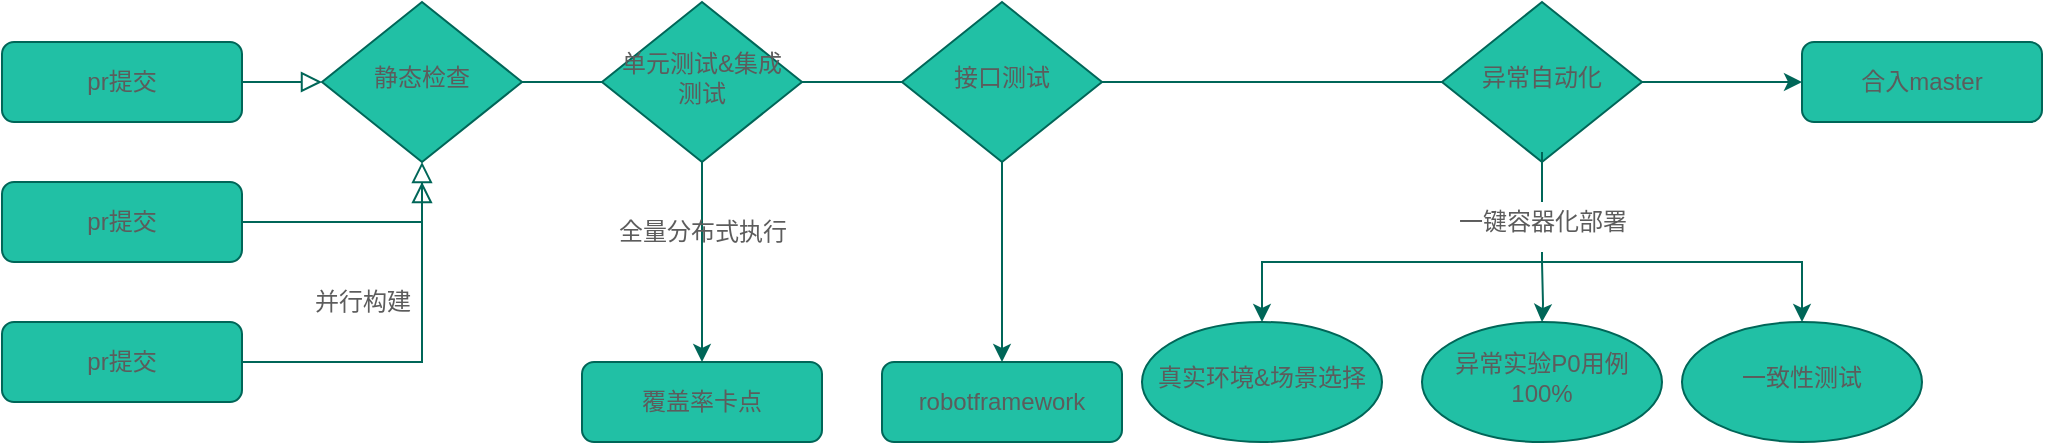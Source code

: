 <mxfile version="20.2.0" type="github">
  <diagram id="C5RBs43oDa-KdzZeNtuy" name="Page-1">
    <mxGraphModel dx="823" dy="507" grid="1" gridSize="10" guides="1" tooltips="1" connect="1" arrows="1" fold="1" page="1" pageScale="1" pageWidth="827" pageHeight="1169" math="0" shadow="0">
      <root>
        <mxCell id="WIyWlLk6GJQsqaUBKTNV-0" />
        <mxCell id="WIyWlLk6GJQsqaUBKTNV-1" parent="WIyWlLk6GJQsqaUBKTNV-0" />
        <mxCell id="WIyWlLk6GJQsqaUBKTNV-2" value="" style="rounded=0;html=1;jettySize=auto;orthogonalLoop=1;fontSize=11;endArrow=block;endFill=0;endSize=8;strokeWidth=1;shadow=0;labelBackgroundColor=none;edgeStyle=orthogonalEdgeStyle;strokeColor=#006658;fontColor=#5C5C5C;entryX=0;entryY=0.5;entryDx=0;entryDy=0;" parent="WIyWlLk6GJQsqaUBKTNV-1" source="WIyWlLk6GJQsqaUBKTNV-3" target="WIyWlLk6GJQsqaUBKTNV-10" edge="1">
          <mxGeometry relative="1" as="geometry">
            <mxPoint x="200" y="130" as="targetPoint" />
            <Array as="points" />
          </mxGeometry>
        </mxCell>
        <mxCell id="WIyWlLk6GJQsqaUBKTNV-3" value="pr提交" style="rounded=1;whiteSpace=wrap;html=1;fontSize=12;glass=0;strokeWidth=1;shadow=0;fillColor=#21C0A5;strokeColor=#006658;fontColor=#5C5C5C;" parent="WIyWlLk6GJQsqaUBKTNV-1" vertex="1">
          <mxGeometry x="40" y="110" width="120" height="40" as="geometry" />
        </mxCell>
        <mxCell id="WIyWlLk6GJQsqaUBKTNV-10" value="静态检查" style="rhombus;whiteSpace=wrap;html=1;shadow=0;fontFamily=Helvetica;fontSize=12;align=center;strokeWidth=1;spacing=6;spacingTop=-4;fillColor=#21C0A5;strokeColor=#006658;fontColor=#5C5C5C;" parent="WIyWlLk6GJQsqaUBKTNV-1" vertex="1">
          <mxGeometry x="200" y="90" width="100" height="80" as="geometry" />
        </mxCell>
        <mxCell id="WIyWlLk6GJQsqaUBKTNV-11" value="合入master" style="rounded=1;whiteSpace=wrap;html=1;fontSize=12;glass=0;strokeWidth=1;shadow=0;fillColor=#21C0A5;strokeColor=#006658;fontColor=#5C5C5C;" parent="WIyWlLk6GJQsqaUBKTNV-1" vertex="1">
          <mxGeometry x="940" y="110" width="120" height="40" as="geometry" />
        </mxCell>
        <mxCell id="WIyWlLk6GJQsqaUBKTNV-12" value="覆盖率卡点" style="rounded=1;whiteSpace=wrap;html=1;fontSize=12;glass=0;strokeWidth=1;shadow=0;fillColor=#21C0A5;strokeColor=#006658;fontColor=#5C5C5C;" parent="WIyWlLk6GJQsqaUBKTNV-1" vertex="1">
          <mxGeometry x="330" y="270" width="120" height="40" as="geometry" />
        </mxCell>
        <mxCell id="h0k_a_nr92cHM0oz97km-27" style="edgeStyle=orthogonalEdgeStyle;rounded=0;orthogonalLoop=1;jettySize=auto;html=1;exitX=0.5;exitY=1;exitDx=0;exitDy=0;entryX=0.5;entryY=0;entryDx=0;entryDy=0;fontColor=#5C5C5C;strokeColor=#006658;fillColor=#21C0A5;" edge="1" parent="WIyWlLk6GJQsqaUBKTNV-1" source="h0k_a_nr92cHM0oz97km-3" target="h0k_a_nr92cHM0oz97km-24">
          <mxGeometry relative="1" as="geometry" />
        </mxCell>
        <mxCell id="h0k_a_nr92cHM0oz97km-3" value="接口测试" style="rhombus;whiteSpace=wrap;html=1;shadow=0;fontFamily=Helvetica;fontSize=12;align=center;strokeWidth=1;spacing=6;spacingTop=-4;fillColor=#21C0A5;strokeColor=#006658;fontColor=#5C5C5C;" vertex="1" parent="WIyWlLk6GJQsqaUBKTNV-1">
          <mxGeometry x="490" y="90" width="100" height="80" as="geometry" />
        </mxCell>
        <mxCell id="h0k_a_nr92cHM0oz97km-7" value="" style="rounded=0;html=1;jettySize=auto;orthogonalLoop=1;fontSize=11;endArrow=none;endFill=0;endSize=8;strokeWidth=1;shadow=0;labelBackgroundColor=none;edgeStyle=orthogonalEdgeStyle;startArrow=none;strokeColor=#006658;fontColor=#5C5C5C;" edge="1" parent="WIyWlLk6GJQsqaUBKTNV-1" source="h0k_a_nr92cHM0oz97km-0" target="h0k_a_nr92cHM0oz97km-3">
          <mxGeometry x="0.333" y="20" relative="1" as="geometry">
            <mxPoint as="offset" />
            <mxPoint x="220" y="370" as="sourcePoint" />
            <mxPoint x="230" y="730" as="targetPoint" />
          </mxGeometry>
        </mxCell>
        <mxCell id="h0k_a_nr92cHM0oz97km-9" value="" style="rounded=0;html=1;jettySize=auto;orthogonalLoop=1;fontSize=11;endArrow=none;endFill=0;endSize=8;strokeWidth=1;shadow=0;labelBackgroundColor=none;edgeStyle=orthogonalEdgeStyle;strokeColor=#006658;fontColor=#5C5C5C;" edge="1" parent="WIyWlLk6GJQsqaUBKTNV-1" source="WIyWlLk6GJQsqaUBKTNV-10" target="h0k_a_nr92cHM0oz97km-0">
          <mxGeometry x="0.333" y="20" relative="1" as="geometry">
            <mxPoint as="offset" />
            <mxPoint x="480" y="130" as="sourcePoint" />
            <mxPoint x="910" y="130" as="targetPoint" />
          </mxGeometry>
        </mxCell>
        <mxCell id="h0k_a_nr92cHM0oz97km-14" value="pr提交" style="rounded=1;whiteSpace=wrap;html=1;fontSize=12;glass=0;strokeWidth=1;shadow=0;fillColor=#21C0A5;strokeColor=#006658;fontColor=#5C5C5C;" vertex="1" parent="WIyWlLk6GJQsqaUBKTNV-1">
          <mxGeometry x="40" y="180" width="120" height="40" as="geometry" />
        </mxCell>
        <mxCell id="h0k_a_nr92cHM0oz97km-15" value="pr提交" style="rounded=1;whiteSpace=wrap;html=1;fontSize=12;glass=0;strokeWidth=1;shadow=0;fillColor=#21C0A5;strokeColor=#006658;fontColor=#5C5C5C;" vertex="1" parent="WIyWlLk6GJQsqaUBKTNV-1">
          <mxGeometry x="40" y="250" width="120" height="40" as="geometry" />
        </mxCell>
        <mxCell id="h0k_a_nr92cHM0oz97km-39" style="edgeStyle=orthogonalEdgeStyle;rounded=0;orthogonalLoop=1;jettySize=auto;html=1;entryX=0.5;entryY=0;entryDx=0;entryDy=0;fontColor=#5C5C5C;strokeColor=#006658;fillColor=#21C0A5;" edge="1" parent="WIyWlLk6GJQsqaUBKTNV-1" source="h0k_a_nr92cHM0oz97km-0" target="WIyWlLk6GJQsqaUBKTNV-12">
          <mxGeometry relative="1" as="geometry" />
        </mxCell>
        <mxCell id="h0k_a_nr92cHM0oz97km-0" value="单元测试&amp;amp;集成测试" style="rhombus;whiteSpace=wrap;html=1;shadow=0;fontFamily=Helvetica;fontSize=12;align=center;strokeWidth=1;spacing=6;spacingTop=-4;fillColor=#21C0A5;strokeColor=#006658;fontColor=#5C5C5C;" vertex="1" parent="WIyWlLk6GJQsqaUBKTNV-1">
          <mxGeometry x="340" y="90" width="100" height="80" as="geometry" />
        </mxCell>
        <mxCell id="h0k_a_nr92cHM0oz97km-31" value="" style="edgeStyle=orthogonalEdgeStyle;rounded=0;orthogonalLoop=1;jettySize=auto;html=1;fontColor=#5C5C5C;strokeColor=#006658;fillColor=#21C0A5;startArrow=none;" edge="1" parent="WIyWlLk6GJQsqaUBKTNV-1" source="h0k_a_nr92cHM0oz97km-37" target="h0k_a_nr92cHM0oz97km-30">
          <mxGeometry relative="1" as="geometry">
            <Array as="points">
              <mxPoint x="670" y="220" />
            </Array>
          </mxGeometry>
        </mxCell>
        <mxCell id="h0k_a_nr92cHM0oz97km-36" style="edgeStyle=orthogonalEdgeStyle;rounded=0;orthogonalLoop=1;jettySize=auto;html=1;entryX=0;entryY=0.5;entryDx=0;entryDy=0;fontColor=#5C5C5C;strokeColor=#006658;fillColor=#21C0A5;" edge="1" parent="WIyWlLk6GJQsqaUBKTNV-1" source="h0k_a_nr92cHM0oz97km-13" target="WIyWlLk6GJQsqaUBKTNV-11">
          <mxGeometry relative="1" as="geometry" />
        </mxCell>
        <mxCell id="h0k_a_nr92cHM0oz97km-13" value="异常自动化" style="rhombus;whiteSpace=wrap;html=1;shadow=0;fontFamily=Helvetica;fontSize=12;align=center;strokeWidth=1;spacing=6;spacingTop=-4;fillColor=#21C0A5;strokeColor=#006658;fontColor=#5C5C5C;" vertex="1" parent="WIyWlLk6GJQsqaUBKTNV-1">
          <mxGeometry x="760" y="90" width="100" height="80" as="geometry" />
        </mxCell>
        <mxCell id="h0k_a_nr92cHM0oz97km-18" value="" style="rounded=0;html=1;jettySize=auto;orthogonalLoop=1;fontSize=11;endArrow=none;endFill=0;endSize=8;strokeWidth=1;shadow=0;labelBackgroundColor=none;edgeStyle=orthogonalEdgeStyle;startArrow=none;strokeColor=#006658;fontColor=#5C5C5C;" edge="1" parent="WIyWlLk6GJQsqaUBKTNV-1" source="h0k_a_nr92cHM0oz97km-3" target="h0k_a_nr92cHM0oz97km-13">
          <mxGeometry x="0.333" y="20" relative="1" as="geometry">
            <mxPoint as="offset" />
            <mxPoint x="659.926" y="119.941" as="sourcePoint" />
            <mxPoint x="910" y="129.941" as="targetPoint" />
          </mxGeometry>
        </mxCell>
        <mxCell id="h0k_a_nr92cHM0oz97km-19" value="" style="rounded=0;html=1;jettySize=auto;orthogonalLoop=1;fontSize=11;endArrow=block;endFill=0;endSize=8;strokeWidth=1;shadow=0;labelBackgroundColor=none;edgeStyle=orthogonalEdgeStyle;strokeColor=#006658;fontColor=#5C5C5C;entryX=0;entryY=0.5;entryDx=0;entryDy=0;exitX=1;exitY=0.5;exitDx=0;exitDy=0;" edge="1" parent="WIyWlLk6GJQsqaUBKTNV-1" source="h0k_a_nr92cHM0oz97km-14">
          <mxGeometry relative="1" as="geometry">
            <mxPoint x="210" y="169.95" as="sourcePoint" />
            <mxPoint x="250" y="169.95" as="targetPoint" />
            <Array as="points">
              <mxPoint x="250" y="200" />
            </Array>
          </mxGeometry>
        </mxCell>
        <mxCell id="h0k_a_nr92cHM0oz97km-21" value="" style="rounded=0;html=1;jettySize=auto;orthogonalLoop=1;fontSize=11;endArrow=block;endFill=0;endSize=8;strokeWidth=1;shadow=0;labelBackgroundColor=none;edgeStyle=orthogonalEdgeStyle;strokeColor=#006658;fontColor=#5C5C5C;exitX=1;exitY=0.5;exitDx=0;exitDy=0;" edge="1" parent="WIyWlLk6GJQsqaUBKTNV-1" source="h0k_a_nr92cHM0oz97km-15">
          <mxGeometry relative="1" as="geometry">
            <mxPoint x="170" y="210" as="sourcePoint" />
            <mxPoint x="250" y="180" as="targetPoint" />
            <Array as="points">
              <mxPoint x="250" y="270" />
            </Array>
          </mxGeometry>
        </mxCell>
        <mxCell id="h0k_a_nr92cHM0oz97km-23" value="并行构建" style="text;html=1;align=center;verticalAlign=middle;resizable=0;points=[];autosize=1;strokeColor=none;fillColor=none;fontColor=#5C5C5C;" vertex="1" parent="WIyWlLk6GJQsqaUBKTNV-1">
          <mxGeometry x="185" y="225" width="70" height="30" as="geometry" />
        </mxCell>
        <mxCell id="h0k_a_nr92cHM0oz97km-24" value="robotframework" style="rounded=1;whiteSpace=wrap;html=1;fontSize=12;glass=0;strokeWidth=1;shadow=0;fillColor=#21C0A5;strokeColor=#006658;fontColor=#5C5C5C;" vertex="1" parent="WIyWlLk6GJQsqaUBKTNV-1">
          <mxGeometry x="480" y="270" width="120" height="40" as="geometry" />
        </mxCell>
        <mxCell id="h0k_a_nr92cHM0oz97km-30" value="真实环境&amp;amp;场景选择" style="ellipse;whiteSpace=wrap;html=1;fillColor=#21C0A5;strokeColor=#006658;fontColor=#5C5C5C;shadow=0;strokeWidth=1;spacing=6;spacingTop=-4;" vertex="1" parent="WIyWlLk6GJQsqaUBKTNV-1">
          <mxGeometry x="610" y="250" width="120" height="60" as="geometry" />
        </mxCell>
        <mxCell id="h0k_a_nr92cHM0oz97km-34" style="edgeStyle=orthogonalEdgeStyle;rounded=0;orthogonalLoop=1;jettySize=auto;html=1;fontColor=#5C5C5C;strokeColor=#006658;fillColor=#21C0A5;" edge="1" parent="WIyWlLk6GJQsqaUBKTNV-1" target="h0k_a_nr92cHM0oz97km-32">
          <mxGeometry relative="1" as="geometry">
            <mxPoint x="810" y="220" as="sourcePoint" />
          </mxGeometry>
        </mxCell>
        <mxCell id="h0k_a_nr92cHM0oz97km-32" value="异常实验P0用例 100%" style="ellipse;whiteSpace=wrap;html=1;fillColor=#21C0A5;strokeColor=#006658;fontColor=#5C5C5C;shadow=0;strokeWidth=1;spacing=6;spacingTop=-4;" vertex="1" parent="WIyWlLk6GJQsqaUBKTNV-1">
          <mxGeometry x="750" y="250" width="120" height="60" as="geometry" />
        </mxCell>
        <mxCell id="h0k_a_nr92cHM0oz97km-35" value="" style="edgeStyle=orthogonalEdgeStyle;rounded=0;orthogonalLoop=1;jettySize=auto;html=1;fontColor=#5C5C5C;strokeColor=#006658;fillColor=#21C0A5;" edge="1" parent="WIyWlLk6GJQsqaUBKTNV-1" target="h0k_a_nr92cHM0oz97km-33">
          <mxGeometry relative="1" as="geometry">
            <mxPoint x="810" y="220" as="sourcePoint" />
            <Array as="points">
              <mxPoint x="940" y="220" />
            </Array>
          </mxGeometry>
        </mxCell>
        <mxCell id="h0k_a_nr92cHM0oz97km-33" value="一致性测试" style="ellipse;whiteSpace=wrap;html=1;fillColor=#21C0A5;strokeColor=#006658;fontColor=#5C5C5C;shadow=0;strokeWidth=1;spacing=6;spacingTop=-4;" vertex="1" parent="WIyWlLk6GJQsqaUBKTNV-1">
          <mxGeometry x="880" y="250" width="120" height="60" as="geometry" />
        </mxCell>
        <mxCell id="h0k_a_nr92cHM0oz97km-37" value="一键容器化部署" style="text;html=1;align=center;verticalAlign=middle;resizable=0;points=[];autosize=1;strokeColor=none;fillColor=none;fontColor=#5C5C5C;" vertex="1" parent="WIyWlLk6GJQsqaUBKTNV-1">
          <mxGeometry x="755" y="185" width="110" height="30" as="geometry" />
        </mxCell>
        <mxCell id="h0k_a_nr92cHM0oz97km-38" value="" style="edgeStyle=orthogonalEdgeStyle;rounded=0;orthogonalLoop=1;jettySize=auto;html=1;fontColor=#5C5C5C;strokeColor=#006658;fillColor=#21C0A5;endArrow=none;" edge="1" parent="WIyWlLk6GJQsqaUBKTNV-1" source="h0k_a_nr92cHM0oz97km-13" target="h0k_a_nr92cHM0oz97km-37">
          <mxGeometry relative="1" as="geometry">
            <mxPoint x="810.053" y="169.958" as="sourcePoint" />
            <mxPoint x="670" y="250" as="targetPoint" />
            <Array as="points" />
          </mxGeometry>
        </mxCell>
        <mxCell id="h0k_a_nr92cHM0oz97km-40" value="全量分布式执行" style="text;html=1;align=center;verticalAlign=middle;resizable=0;points=[];autosize=1;strokeColor=none;fillColor=none;fontColor=#5C5C5C;" vertex="1" parent="WIyWlLk6GJQsqaUBKTNV-1">
          <mxGeometry x="335" y="190" width="110" height="30" as="geometry" />
        </mxCell>
      </root>
    </mxGraphModel>
  </diagram>
</mxfile>
